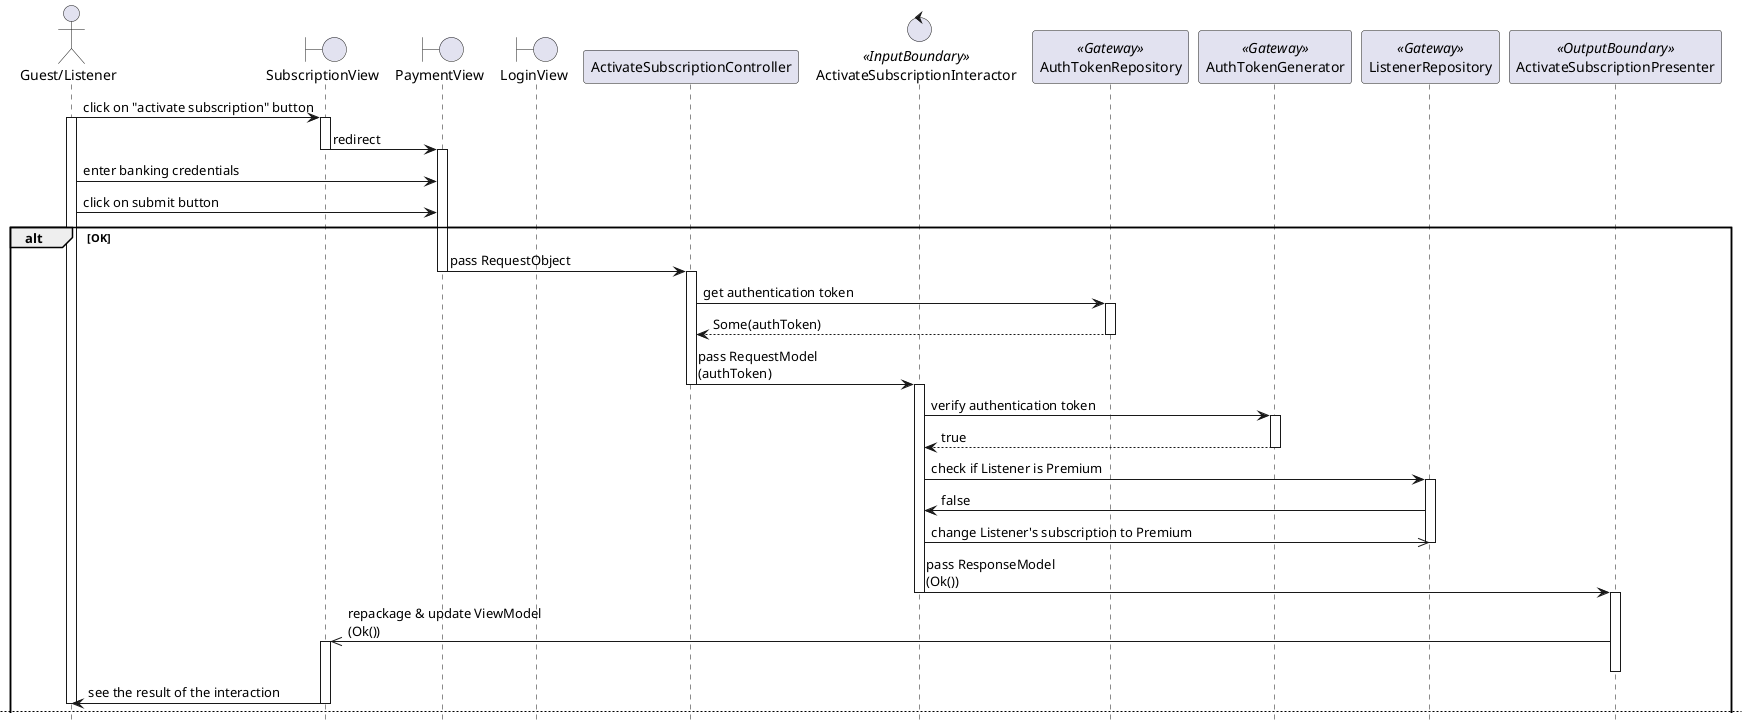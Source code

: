 @startuml

hide footbox
skinparam BackgroundColor transparent

actor "Guest/Listener"
boundary SubscriptionView
boundary PaymentView
boundary LoginView
participant ActivateSubscriptionController
control ActivateSubscriptionInteractor <<InputBoundary>>
participant AuthTokenRepository <<Gateway>>
participant AuthTokenGenerator <<Gateway>>
participant ListenerRepository <<Gateway>>
participant ActivateSubscriptionPresenter <<OutputBoundary>>

"Guest/Listener" -> SubscriptionView: click on "activate subscription" button
activate "Guest/Listener"
activate SubscriptionView

SubscriptionView -> PaymentView: redirect
deactivate SubscriptionView
activate PaymentView

"Guest/Listener" -> PaymentView: enter banking credentials
"Guest/Listener" -> PaymentView: click on submit button

alt OK
    PaymentView -> ActivateSubscriptionController: pass RequestObject
    deactivate PaymentView
    activate ActivateSubscriptionController

    ActivateSubscriptionController -> AuthTokenRepository: get authentication token
    activate AuthTokenRepository
    return Some(authToken)
    deactivate AuthTokenRepository

    ActivateSubscriptionController -> ActivateSubscriptionInteractor: pass RequestModel\n(authToken)
    deactivate ActivateSubscriptionController
    activate ActivateSubscriptionInteractor

    ActivateSubscriptionInteractor -> AuthTokenGenerator: verify authentication token
    activate AuthTokenGenerator
    return true
    deactivate AuthTokenGenerator

    ActivateSubscriptionInteractor -> ListenerRepository: check if Listener is Premium
    activate ListenerRepository
    ActivateSubscriptionInteractor <- ListenerRepository: false
    ActivateSubscriptionInteractor ->> ListenerRepository: change Listener's subscription to Premium
    deactivate ListenerRepository

    ActivateSubscriptionInteractor -> ActivateSubscriptionPresenter: pass ResponseModel\n(Ok())
    deactivate ActivateSubscriptionInteractor
    activate ActivateSubscriptionPresenter

    ActivateSubscriptionPresenter ->> SubscriptionView: repackage & update ViewModel\n(Ok())
    activate SubscriptionView
    deactivate ActivateSubscriptionPresenter

    SubscriptionView -> "Guest/Listener": see the result of the interaction
    deactivate SubscriptionView
    deactivate "Guest/Listener"
    newpage

else Error: Payment fails
    PaymentView -> SubscriptionView: redirect
    activate PaymentView
    activate SubscriptionView
    activate "Guest/Listener"
    deactivate PaymentView

    SubscriptionView -> "Guest/Listener": see the result of the interaction
    deactivate SubscriptionView
    deactivate "Guest/Listener"

else Error: Authentication token not found
    PaymentView -> ActivateSubscriptionController: pass RequestObject
    activate "Guest/Listener"
    deactivate PaymentView
    activate ActivateSubscriptionController

    ActivateSubscriptionController -> AuthTokenRepository: get authentication token
    activate AuthTokenRepository
    return None
    deactivate AuthTokenRepository

    ActivateSubscriptionController -> LoginView: redirect
    deactivate ActivateSubscriptionController
    activate LoginView

    LoginView -> "Guest/Listener": see the result of the interaction
    deactivate LoginView
    deactivate "Guest/Listener"

else Error: Authentication token invalid

    PaymentView -> ActivateSubscriptionController: pass RequestObject
    activate "Guest/Listener"
    deactivate PaymentView
    activate ActivateSubscriptionController

    ActivateSubscriptionController -> AuthTokenRepository: get authentication token
    activate AuthTokenRepository
    return Some(authToken)
    deactivate AuthTokenRepository

    ActivateSubscriptionController -> ActivateSubscriptionInteractor: repackage & pass RequestModel\n(authToken)
    deactivate ActivateSubscriptionController
    activate ActivateSubscriptionInteractor

    ActivateSubscriptionInteractor -> AuthTokenGenerator: verify authentication token
    activate AuthTokenGenerator
    return false
    deactivate AuthTokenGenerator

    ActivateSubscriptionInteractor ->> ActivateSubscriptionPresenter: pass ResponseModel\n(Err(AuthTokenInvalid))
    deactivate ActivateSubscriptionInteractor

    ActivateSubscriptionInteractor ->> SubscriptionView: repackage & update ViewModel\n(Err(AuthTokenInvalid))
    deactivate ActivateSubscriptionPresenter
    activate SubscriptionView

    SubscriptionView -> LoginView: redirect
    deactivate SubscriptionView
    activate LoginView

    LoginView -> "Guest/Listener": see the result of the interaction
    deactivate LoginView
    deactivate "Guest/Listener"
    newpage

else Error: Listener is already Premium

    PaymentView -> ActivateSubscriptionController: pass RequestObject
    deactivate PaymentView
    activate ActivateSubscriptionController

    ActivateSubscriptionController -> AuthTokenRepository: get authentication token
    activate AuthTokenRepository
    return Some(authToken)
    deactivate AuthTokenRepository

    ActivateSubscriptionController -> ActivateSubscriptionInteractor: pass RequestModel\n(authToken)
    deactivate ActivateSubscriptionController
    activate ActivateSubscriptionInteractor

    ActivateSubscriptionInteractor -> AuthTokenGenerator: verify authentication token
    activate AuthTokenGenerator
    return true
    deactivate AuthTokenGenerator

    ActivateSubscriptionInteractor -> ListenerRepository: check if Listener is Premium
    activate ListenerRepository
    ActivateSubscriptionInteractor <- ListenerRepository: true
    deactivate ListenerRepository

    ActivateSubscriptionInteractor -> ActivateSubscriptionPresenter: pass ResponseModel\n(Err(ListenerIsAlreadyPremium))
    deactivate ActivateSubscriptionInteractor
    activate ActivateSubscriptionPresenter

    ActivateSubscriptionPresenter ->> SubscriptionView: repackage & update ViewModel\n(Err(ListenerIsAlreadyPremium))
    activate SubscriptionView
    deactivate ActivateSubscriptionPresenter

    SubscriptionView -> "Guest/Listener": see the result of the interaction
    deactivate SubscriptionView
    deactivate "Guest/Listener"

end

@enduml
